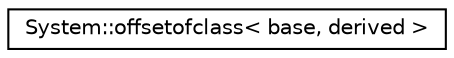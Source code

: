digraph G
{
  edge [fontname="Helvetica",fontsize="10",labelfontname="Helvetica",labelfontsize="10"];
  node [fontname="Helvetica",fontsize="10",shape=record];
  rankdir="LR";
  Node1 [label="System::offsetofclass\< base, derived \>",height=0.2,width=0.4,color="black", fillcolor="white", style="filled",URL="$class_system_1_1offsetofclass.html"];
}
